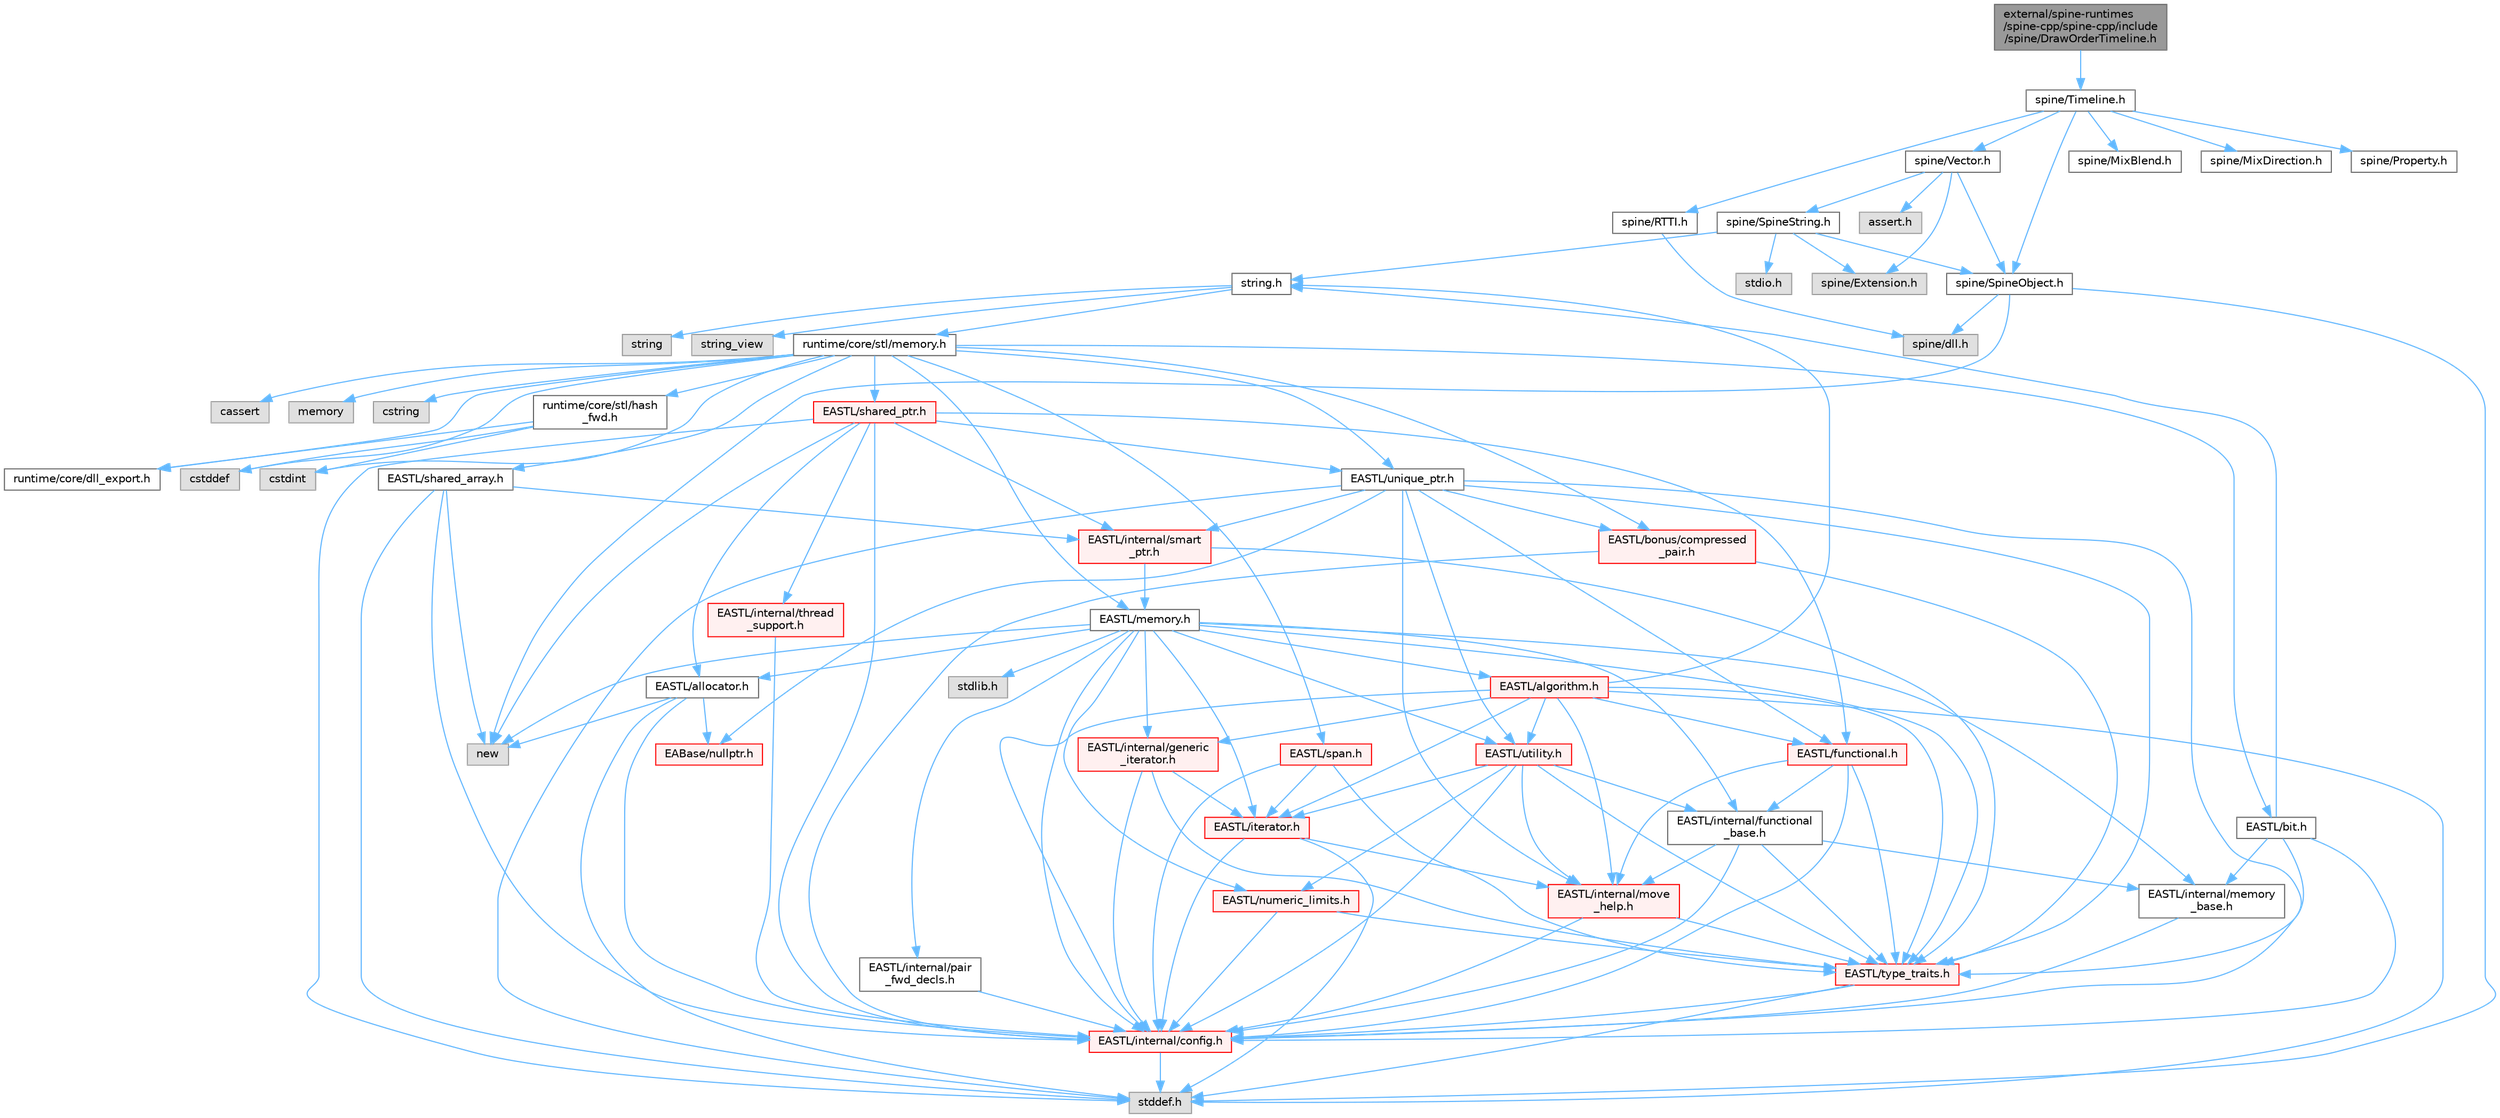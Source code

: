 digraph "external/spine-runtimes/spine-cpp/spine-cpp/include/spine/DrawOrderTimeline.h"
{
 // LATEX_PDF_SIZE
  bgcolor="transparent";
  edge [fontname=Helvetica,fontsize=10,labelfontname=Helvetica,labelfontsize=10];
  node [fontname=Helvetica,fontsize=10,shape=box,height=0.2,width=0.4];
  Node1 [id="Node000001",label="external/spine-runtimes\l/spine-cpp/spine-cpp/include\l/spine/DrawOrderTimeline.h",height=0.2,width=0.4,color="gray40", fillcolor="grey60", style="filled", fontcolor="black",tooltip=" "];
  Node1 -> Node2 [id="edge128_Node000001_Node000002",color="steelblue1",style="solid",tooltip=" "];
  Node2 [id="Node000002",label="spine/Timeline.h",height=0.2,width=0.4,color="grey40", fillcolor="white", style="filled",URL="$_timeline_8h.html",tooltip=" "];
  Node2 -> Node3 [id="edge129_Node000002_Node000003",color="steelblue1",style="solid",tooltip=" "];
  Node3 [id="Node000003",label="spine/RTTI.h",height=0.2,width=0.4,color="grey40", fillcolor="white", style="filled",URL="$_r_t_t_i_8h.html",tooltip=" "];
  Node3 -> Node4 [id="edge130_Node000003_Node000004",color="steelblue1",style="solid",tooltip=" "];
  Node4 [id="Node000004",label="spine/dll.h",height=0.2,width=0.4,color="grey60", fillcolor="#E0E0E0", style="filled",tooltip=" "];
  Node2 -> Node5 [id="edge131_Node000002_Node000005",color="steelblue1",style="solid",tooltip=" "];
  Node5 [id="Node000005",label="spine/Vector.h",height=0.2,width=0.4,color="grey40", fillcolor="white", style="filled",URL="$external_2spine-runtimes_2spine-cpp_2spine-cpp_2include_2spine_2vector_8h.html",tooltip=" "];
  Node5 -> Node6 [id="edge132_Node000005_Node000006",color="steelblue1",style="solid",tooltip=" "];
  Node6 [id="Node000006",label="spine/Extension.h",height=0.2,width=0.4,color="grey60", fillcolor="#E0E0E0", style="filled",tooltip=" "];
  Node5 -> Node7 [id="edge133_Node000005_Node000007",color="steelblue1",style="solid",tooltip=" "];
  Node7 [id="Node000007",label="spine/SpineObject.h",height=0.2,width=0.4,color="grey40", fillcolor="white", style="filled",URL="$_spine_object_8h.html",tooltip=" "];
  Node7 -> Node8 [id="edge134_Node000007_Node000008",color="steelblue1",style="solid",tooltip=" "];
  Node8 [id="Node000008",label="new",height=0.2,width=0.4,color="grey60", fillcolor="#E0E0E0", style="filled",tooltip=" "];
  Node7 -> Node9 [id="edge135_Node000007_Node000009",color="steelblue1",style="solid",tooltip=" "];
  Node9 [id="Node000009",label="stddef.h",height=0.2,width=0.4,color="grey60", fillcolor="#E0E0E0", style="filled",tooltip=" "];
  Node7 -> Node4 [id="edge136_Node000007_Node000004",color="steelblue1",style="solid",tooltip=" "];
  Node5 -> Node10 [id="edge137_Node000005_Node000010",color="steelblue1",style="solid",tooltip=" "];
  Node10 [id="Node000010",label="spine/SpineString.h",height=0.2,width=0.4,color="grey40", fillcolor="white", style="filled",URL="$_spine_string_8h.html",tooltip=" "];
  Node10 -> Node7 [id="edge138_Node000010_Node000007",color="steelblue1",style="solid",tooltip=" "];
  Node10 -> Node6 [id="edge139_Node000010_Node000006",color="steelblue1",style="solid",tooltip=" "];
  Node10 -> Node11 [id="edge140_Node000010_Node000011",color="steelblue1",style="solid",tooltip=" "];
  Node11 [id="Node000011",label="string.h",height=0.2,width=0.4,color="grey40", fillcolor="white", style="filled",URL="$string_8h.html",tooltip=" "];
  Node11 -> Node12 [id="edge141_Node000011_Node000012",color="steelblue1",style="solid",tooltip=" "];
  Node12 [id="Node000012",label="string",height=0.2,width=0.4,color="grey60", fillcolor="#E0E0E0", style="filled",tooltip=" "];
  Node11 -> Node13 [id="edge142_Node000011_Node000013",color="steelblue1",style="solid",tooltip=" "];
  Node13 [id="Node000013",label="string_view",height=0.2,width=0.4,color="grey60", fillcolor="#E0E0E0", style="filled",tooltip=" "];
  Node11 -> Node14 [id="edge143_Node000011_Node000014",color="steelblue1",style="solid",tooltip=" "];
  Node14 [id="Node000014",label="runtime/core/stl/memory.h",height=0.2,width=0.4,color="grey40", fillcolor="white", style="filled",URL="$runtime_2core_2stl_2memory_8h.html",tooltip=" "];
  Node14 -> Node15 [id="edge144_Node000014_Node000015",color="steelblue1",style="solid",tooltip=" "];
  Node15 [id="Node000015",label="cstddef",height=0.2,width=0.4,color="grey60", fillcolor="#E0E0E0", style="filled",tooltip=" "];
  Node14 -> Node16 [id="edge145_Node000014_Node000016",color="steelblue1",style="solid",tooltip=" "];
  Node16 [id="Node000016",label="cstdint",height=0.2,width=0.4,color="grey60", fillcolor="#E0E0E0", style="filled",tooltip=" "];
  Node14 -> Node17 [id="edge146_Node000014_Node000017",color="steelblue1",style="solid",tooltip=" "];
  Node17 [id="Node000017",label="cassert",height=0.2,width=0.4,color="grey60", fillcolor="#E0E0E0", style="filled",tooltip=" "];
  Node14 -> Node18 [id="edge147_Node000014_Node000018",color="steelblue1",style="solid",tooltip=" "];
  Node18 [id="Node000018",label="memory",height=0.2,width=0.4,color="grey60", fillcolor="#E0E0E0", style="filled",tooltip=" "];
  Node14 -> Node19 [id="edge148_Node000014_Node000019",color="steelblue1",style="solid",tooltip=" "];
  Node19 [id="Node000019",label="cstring",height=0.2,width=0.4,color="grey60", fillcolor="#E0E0E0", style="filled",tooltip=" "];
  Node14 -> Node20 [id="edge149_Node000014_Node000020",color="steelblue1",style="solid",tooltip=" "];
  Node20 [id="Node000020",label="EASTL/bit.h",height=0.2,width=0.4,color="grey40", fillcolor="white", style="filled",URL="$bit_8h.html",tooltip=" "];
  Node20 -> Node21 [id="edge150_Node000020_Node000021",color="steelblue1",style="solid",tooltip=" "];
  Node21 [id="Node000021",label="EASTL/internal/config.h",height=0.2,width=0.4,color="red", fillcolor="#FFF0F0", style="filled",URL="$runtime_2_e_a_s_t_l_2include_2_e_a_s_t_l_2internal_2config_8h.html",tooltip=" "];
  Node21 -> Node9 [id="edge151_Node000021_Node000009",color="steelblue1",style="solid",tooltip=" "];
  Node20 -> Node29 [id="edge152_Node000020_Node000029",color="steelblue1",style="solid",tooltip=" "];
  Node29 [id="Node000029",label="EASTL/internal/memory\l_base.h",height=0.2,width=0.4,color="grey40", fillcolor="white", style="filled",URL="$memory__base_8h.html",tooltip=" "];
  Node29 -> Node21 [id="edge153_Node000029_Node000021",color="steelblue1",style="solid",tooltip=" "];
  Node20 -> Node30 [id="edge154_Node000020_Node000030",color="steelblue1",style="solid",tooltip=" "];
  Node30 [id="Node000030",label="EASTL/type_traits.h",height=0.2,width=0.4,color="red", fillcolor="#FFF0F0", style="filled",URL="$_e_a_s_t_l_2include_2_e_a_s_t_l_2type__traits_8h.html",tooltip=" "];
  Node30 -> Node21 [id="edge155_Node000030_Node000021",color="steelblue1",style="solid",tooltip=" "];
  Node30 -> Node9 [id="edge156_Node000030_Node000009",color="steelblue1",style="solid",tooltip=" "];
  Node20 -> Node11 [id="edge157_Node000020_Node000011",color="steelblue1",style="solid",tooltip=" "];
  Node14 -> Node40 [id="edge158_Node000014_Node000040",color="steelblue1",style="solid",tooltip=" "];
  Node40 [id="Node000040",label="EASTL/memory.h",height=0.2,width=0.4,color="grey40", fillcolor="white", style="filled",URL="$runtime_2_e_a_s_t_l_2include_2_e_a_s_t_l_2memory_8h.html",tooltip=" "];
  Node40 -> Node21 [id="edge159_Node000040_Node000021",color="steelblue1",style="solid",tooltip=" "];
  Node40 -> Node29 [id="edge160_Node000040_Node000029",color="steelblue1",style="solid",tooltip=" "];
  Node40 -> Node41 [id="edge161_Node000040_Node000041",color="steelblue1",style="solid",tooltip=" "];
  Node41 [id="Node000041",label="EASTL/internal/generic\l_iterator.h",height=0.2,width=0.4,color="red", fillcolor="#FFF0F0", style="filled",URL="$generic__iterator_8h.html",tooltip=" "];
  Node41 -> Node21 [id="edge162_Node000041_Node000021",color="steelblue1",style="solid",tooltip=" "];
  Node41 -> Node42 [id="edge163_Node000041_Node000042",color="steelblue1",style="solid",tooltip=" "];
  Node42 [id="Node000042",label="EASTL/iterator.h",height=0.2,width=0.4,color="red", fillcolor="#FFF0F0", style="filled",URL="$_e_a_s_t_l_2include_2_e_a_s_t_l_2iterator_8h.html",tooltip=" "];
  Node42 -> Node21 [id="edge164_Node000042_Node000021",color="steelblue1",style="solid",tooltip=" "];
  Node42 -> Node43 [id="edge165_Node000042_Node000043",color="steelblue1",style="solid",tooltip=" "];
  Node43 [id="Node000043",label="EASTL/internal/move\l_help.h",height=0.2,width=0.4,color="red", fillcolor="#FFF0F0", style="filled",URL="$move__help_8h.html",tooltip=" "];
  Node43 -> Node21 [id="edge166_Node000043_Node000021",color="steelblue1",style="solid",tooltip=" "];
  Node43 -> Node30 [id="edge167_Node000043_Node000030",color="steelblue1",style="solid",tooltip=" "];
  Node42 -> Node9 [id="edge168_Node000042_Node000009",color="steelblue1",style="solid",tooltip=" "];
  Node41 -> Node30 [id="edge169_Node000041_Node000030",color="steelblue1",style="solid",tooltip=" "];
  Node40 -> Node45 [id="edge170_Node000040_Node000045",color="steelblue1",style="solid",tooltip=" "];
  Node45 [id="Node000045",label="EASTL/internal/pair\l_fwd_decls.h",height=0.2,width=0.4,color="grey40", fillcolor="white", style="filled",URL="$pair__fwd__decls_8h.html",tooltip=" "];
  Node45 -> Node21 [id="edge171_Node000045_Node000021",color="steelblue1",style="solid",tooltip=" "];
  Node40 -> Node46 [id="edge172_Node000040_Node000046",color="steelblue1",style="solid",tooltip=" "];
  Node46 [id="Node000046",label="EASTL/internal/functional\l_base.h",height=0.2,width=0.4,color="grey40", fillcolor="white", style="filled",URL="$functional__base_8h.html",tooltip=" "];
  Node46 -> Node21 [id="edge173_Node000046_Node000021",color="steelblue1",style="solid",tooltip=" "];
  Node46 -> Node29 [id="edge174_Node000046_Node000029",color="steelblue1",style="solid",tooltip=" "];
  Node46 -> Node43 [id="edge175_Node000046_Node000043",color="steelblue1",style="solid",tooltip=" "];
  Node46 -> Node30 [id="edge176_Node000046_Node000030",color="steelblue1",style="solid",tooltip=" "];
  Node40 -> Node47 [id="edge177_Node000040_Node000047",color="steelblue1",style="solid",tooltip=" "];
  Node47 [id="Node000047",label="EASTL/algorithm.h",height=0.2,width=0.4,color="red", fillcolor="#FFF0F0", style="filled",URL="$_e_a_s_t_l_2include_2_e_a_s_t_l_2algorithm_8h.html",tooltip=" "];
  Node47 -> Node21 [id="edge178_Node000047_Node000021",color="steelblue1",style="solid",tooltip=" "];
  Node47 -> Node30 [id="edge179_Node000047_Node000030",color="steelblue1",style="solid",tooltip=" "];
  Node47 -> Node43 [id="edge180_Node000047_Node000043",color="steelblue1",style="solid",tooltip=" "];
  Node47 -> Node42 [id="edge181_Node000047_Node000042",color="steelblue1",style="solid",tooltip=" "];
  Node47 -> Node50 [id="edge182_Node000047_Node000050",color="steelblue1",style="solid",tooltip=" "];
  Node50 [id="Node000050",label="EASTL/functional.h",height=0.2,width=0.4,color="red", fillcolor="#FFF0F0", style="filled",URL="$_e_a_s_t_l_2include_2_e_a_s_t_l_2functional_8h.html",tooltip=" "];
  Node50 -> Node21 [id="edge183_Node000050_Node000021",color="steelblue1",style="solid",tooltip=" "];
  Node50 -> Node43 [id="edge184_Node000050_Node000043",color="steelblue1",style="solid",tooltip=" "];
  Node50 -> Node30 [id="edge185_Node000050_Node000030",color="steelblue1",style="solid",tooltip=" "];
  Node50 -> Node46 [id="edge186_Node000050_Node000046",color="steelblue1",style="solid",tooltip=" "];
  Node47 -> Node56 [id="edge187_Node000047_Node000056",color="steelblue1",style="solid",tooltip=" "];
  Node56 [id="Node000056",label="EASTL/utility.h",height=0.2,width=0.4,color="red", fillcolor="#FFF0F0", style="filled",URL="$runtime_2_e_a_s_t_l_2include_2_e_a_s_t_l_2utility_8h.html",tooltip=" "];
  Node56 -> Node21 [id="edge188_Node000056_Node000021",color="steelblue1",style="solid",tooltip=" "];
  Node56 -> Node30 [id="edge189_Node000056_Node000030",color="steelblue1",style="solid",tooltip=" "];
  Node56 -> Node42 [id="edge190_Node000056_Node000042",color="steelblue1",style="solid",tooltip=" "];
  Node56 -> Node57 [id="edge191_Node000056_Node000057",color="steelblue1",style="solid",tooltip=" "];
  Node57 [id="Node000057",label="EASTL/numeric_limits.h",height=0.2,width=0.4,color="red", fillcolor="#FFF0F0", style="filled",URL="$numeric__limits_8h.html",tooltip=" "];
  Node57 -> Node21 [id="edge192_Node000057_Node000021",color="steelblue1",style="solid",tooltip=" "];
  Node57 -> Node30 [id="edge193_Node000057_Node000030",color="steelblue1",style="solid",tooltip=" "];
  Node56 -> Node46 [id="edge194_Node000056_Node000046",color="steelblue1",style="solid",tooltip=" "];
  Node56 -> Node43 [id="edge195_Node000056_Node000043",color="steelblue1",style="solid",tooltip=" "];
  Node47 -> Node41 [id="edge196_Node000047_Node000041",color="steelblue1",style="solid",tooltip=" "];
  Node47 -> Node9 [id="edge197_Node000047_Node000009",color="steelblue1",style="solid",tooltip=" "];
  Node47 -> Node11 [id="edge198_Node000047_Node000011",color="steelblue1",style="solid",tooltip=" "];
  Node40 -> Node30 [id="edge199_Node000040_Node000030",color="steelblue1",style="solid",tooltip=" "];
  Node40 -> Node54 [id="edge200_Node000040_Node000054",color="steelblue1",style="solid",tooltip=" "];
  Node54 [id="Node000054",label="EASTL/allocator.h",height=0.2,width=0.4,color="grey40", fillcolor="white", style="filled",URL="$runtime_2_e_a_s_t_l_2include_2_e_a_s_t_l_2allocator_8h.html",tooltip=" "];
  Node54 -> Node21 [id="edge201_Node000054_Node000021",color="steelblue1",style="solid",tooltip=" "];
  Node54 -> Node32 [id="edge202_Node000054_Node000032",color="steelblue1",style="solid",tooltip=" "];
  Node32 [id="Node000032",label="EABase/nullptr.h",height=0.2,width=0.4,color="red", fillcolor="#FFF0F0", style="filled",URL="$nullptr_8h.html",tooltip=" "];
  Node54 -> Node9 [id="edge203_Node000054_Node000009",color="steelblue1",style="solid",tooltip=" "];
  Node54 -> Node8 [id="edge204_Node000054_Node000008",color="steelblue1",style="solid",tooltip=" "];
  Node40 -> Node42 [id="edge205_Node000040_Node000042",color="steelblue1",style="solid",tooltip=" "];
  Node40 -> Node56 [id="edge206_Node000040_Node000056",color="steelblue1",style="solid",tooltip=" "];
  Node40 -> Node57 [id="edge207_Node000040_Node000057",color="steelblue1",style="solid",tooltip=" "];
  Node40 -> Node66 [id="edge208_Node000040_Node000066",color="steelblue1",style="solid",tooltip=" "];
  Node66 [id="Node000066",label="stdlib.h",height=0.2,width=0.4,color="grey60", fillcolor="#E0E0E0", style="filled",tooltip=" "];
  Node40 -> Node8 [id="edge209_Node000040_Node000008",color="steelblue1",style="solid",tooltip=" "];
  Node14 -> Node67 [id="edge210_Node000014_Node000067",color="steelblue1",style="solid",tooltip=" "];
  Node67 [id="Node000067",label="EASTL/shared_array.h",height=0.2,width=0.4,color="grey40", fillcolor="white", style="filled",URL="$shared__array_8h.html",tooltip=" "];
  Node67 -> Node21 [id="edge211_Node000067_Node000021",color="steelblue1",style="solid",tooltip=" "];
  Node67 -> Node68 [id="edge212_Node000067_Node000068",color="steelblue1",style="solid",tooltip=" "];
  Node68 [id="Node000068",label="EASTL/internal/smart\l_ptr.h",height=0.2,width=0.4,color="red", fillcolor="#FFF0F0", style="filled",URL="$smart__ptr_8h.html",tooltip=" "];
  Node68 -> Node40 [id="edge213_Node000068_Node000040",color="steelblue1",style="solid",tooltip=" "];
  Node68 -> Node30 [id="edge214_Node000068_Node000030",color="steelblue1",style="solid",tooltip=" "];
  Node67 -> Node8 [id="edge215_Node000067_Node000008",color="steelblue1",style="solid",tooltip=" "];
  Node67 -> Node9 [id="edge216_Node000067_Node000009",color="steelblue1",style="solid",tooltip=" "];
  Node14 -> Node70 [id="edge217_Node000014_Node000070",color="steelblue1",style="solid",tooltip=" "];
  Node70 [id="Node000070",label="EASTL/unique_ptr.h",height=0.2,width=0.4,color="grey40", fillcolor="white", style="filled",URL="$unique__ptr_8h.html",tooltip=" "];
  Node70 -> Node32 [id="edge218_Node000070_Node000032",color="steelblue1",style="solid",tooltip=" "];
  Node70 -> Node71 [id="edge219_Node000070_Node000071",color="steelblue1",style="solid",tooltip=" "];
  Node71 [id="Node000071",label="EASTL/bonus/compressed\l_pair.h",height=0.2,width=0.4,color="red", fillcolor="#FFF0F0", style="filled",URL="$compressed__pair_8h.html",tooltip=" "];
  Node71 -> Node21 [id="edge220_Node000071_Node000021",color="steelblue1",style="solid",tooltip=" "];
  Node71 -> Node30 [id="edge221_Node000071_Node000030",color="steelblue1",style="solid",tooltip=" "];
  Node70 -> Node50 [id="edge222_Node000070_Node000050",color="steelblue1",style="solid",tooltip=" "];
  Node70 -> Node21 [id="edge223_Node000070_Node000021",color="steelblue1",style="solid",tooltip=" "];
  Node70 -> Node43 [id="edge224_Node000070_Node000043",color="steelblue1",style="solid",tooltip=" "];
  Node70 -> Node68 [id="edge225_Node000070_Node000068",color="steelblue1",style="solid",tooltip=" "];
  Node70 -> Node30 [id="edge226_Node000070_Node000030",color="steelblue1",style="solid",tooltip=" "];
  Node70 -> Node56 [id="edge227_Node000070_Node000056",color="steelblue1",style="solid",tooltip=" "];
  Node70 -> Node9 [id="edge228_Node000070_Node000009",color="steelblue1",style="solid",tooltip=" "];
  Node14 -> Node73 [id="edge229_Node000014_Node000073",color="steelblue1",style="solid",tooltip=" "];
  Node73 [id="Node000073",label="EASTL/shared_ptr.h",height=0.2,width=0.4,color="red", fillcolor="#FFF0F0", style="filled",URL="$shared__ptr_8h.html",tooltip=" "];
  Node73 -> Node21 [id="edge230_Node000073_Node000021",color="steelblue1",style="solid",tooltip=" "];
  Node73 -> Node68 [id="edge231_Node000073_Node000068",color="steelblue1",style="solid",tooltip=" "];
  Node73 -> Node74 [id="edge232_Node000073_Node000074",color="steelblue1",style="solid",tooltip=" "];
  Node74 [id="Node000074",label="EASTL/internal/thread\l_support.h",height=0.2,width=0.4,color="red", fillcolor="#FFF0F0", style="filled",URL="$thread__support_8h.html",tooltip=" "];
  Node74 -> Node21 [id="edge233_Node000074_Node000021",color="steelblue1",style="solid",tooltip=" "];
  Node73 -> Node70 [id="edge234_Node000073_Node000070",color="steelblue1",style="solid",tooltip=" "];
  Node73 -> Node50 [id="edge235_Node000073_Node000050",color="steelblue1",style="solid",tooltip=" "];
  Node73 -> Node54 [id="edge236_Node000073_Node000054",color="steelblue1",style="solid",tooltip=" "];
  Node73 -> Node8 [id="edge237_Node000073_Node000008",color="steelblue1",style="solid",tooltip=" "];
  Node73 -> Node9 [id="edge238_Node000073_Node000009",color="steelblue1",style="solid",tooltip=" "];
  Node14 -> Node153 [id="edge239_Node000014_Node000153",color="steelblue1",style="solid",tooltip=" "];
  Node153 [id="Node000153",label="EASTL/span.h",height=0.2,width=0.4,color="red", fillcolor="#FFF0F0", style="filled",URL="$span_8h.html",tooltip=" "];
  Node153 -> Node21 [id="edge240_Node000153_Node000021",color="steelblue1",style="solid",tooltip=" "];
  Node153 -> Node30 [id="edge241_Node000153_Node000030",color="steelblue1",style="solid",tooltip=" "];
  Node153 -> Node42 [id="edge242_Node000153_Node000042",color="steelblue1",style="solid",tooltip=" "];
  Node14 -> Node71 [id="edge243_Node000014_Node000071",color="steelblue1",style="solid",tooltip=" "];
  Node14 -> Node156 [id="edge244_Node000014_Node000156",color="steelblue1",style="solid",tooltip=" "];
  Node156 [id="Node000156",label="runtime/core/dll_export.h",height=0.2,width=0.4,color="grey40", fillcolor="white", style="filled",URL="$dll__export_8h.html",tooltip=" "];
  Node14 -> Node157 [id="edge245_Node000014_Node000157",color="steelblue1",style="solid",tooltip=" "];
  Node157 [id="Node000157",label="runtime/core/stl/hash\l_fwd.h",height=0.2,width=0.4,color="grey40", fillcolor="white", style="filled",URL="$hash__fwd_8h.html",tooltip=" "];
  Node157 -> Node15 [id="edge246_Node000157_Node000015",color="steelblue1",style="solid",tooltip=" "];
  Node157 -> Node16 [id="edge247_Node000157_Node000016",color="steelblue1",style="solid",tooltip=" "];
  Node157 -> Node156 [id="edge248_Node000157_Node000156",color="steelblue1",style="solid",tooltip=" "];
  Node10 -> Node158 [id="edge249_Node000010_Node000158",color="steelblue1",style="solid",tooltip=" "];
  Node158 [id="Node000158",label="stdio.h",height=0.2,width=0.4,color="grey60", fillcolor="#E0E0E0", style="filled",tooltip=" "];
  Node5 -> Node159 [id="edge250_Node000005_Node000159",color="steelblue1",style="solid",tooltip=" "];
  Node159 [id="Node000159",label="assert.h",height=0.2,width=0.4,color="grey60", fillcolor="#E0E0E0", style="filled",tooltip=" "];
  Node2 -> Node160 [id="edge251_Node000002_Node000160",color="steelblue1",style="solid",tooltip=" "];
  Node160 [id="Node000160",label="spine/MixBlend.h",height=0.2,width=0.4,color="grey40", fillcolor="white", style="filled",URL="$_mix_blend_8h.html",tooltip=" "];
  Node2 -> Node161 [id="edge252_Node000002_Node000161",color="steelblue1",style="solid",tooltip=" "];
  Node161 [id="Node000161",label="spine/MixDirection.h",height=0.2,width=0.4,color="grey40", fillcolor="white", style="filled",URL="$_mix_direction_8h.html",tooltip=" "];
  Node2 -> Node7 [id="edge253_Node000002_Node000007",color="steelblue1",style="solid",tooltip=" "];
  Node2 -> Node162 [id="edge254_Node000002_Node000162",color="steelblue1",style="solid",tooltip=" "];
  Node162 [id="Node000162",label="spine/Property.h",height=0.2,width=0.4,color="grey40", fillcolor="white", style="filled",URL="$_property_8h.html",tooltip=" "];
}
